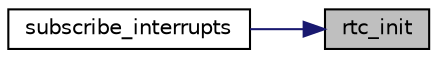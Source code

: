digraph "rtc_init"
{
 // LATEX_PDF_SIZE
  edge [fontname="Helvetica",fontsize="10",labelfontname="Helvetica",labelfontsize="10"];
  node [fontname="Helvetica",fontsize="10",shape=record];
  rankdir="RL";
  Node1 [label="rtc_init",height=0.2,width=0.4,color="black", fillcolor="grey75", style="filled", fontcolor="black",tooltip="Initializes the RTC. Call this function before starting to use it."];
  Node1 -> Node2 [dir="back",color="midnightblue",fontsize="10",style="solid",fontname="Helvetica"];
  Node2 [label="subscribe_interrupts",height=0.2,width=0.4,color="black", fillcolor="white", style="filled",URL="$group__driver.html#gac2adb984125ed73e6ab4567f23c47cd2",tooltip="Subscribe interrupts: keyboard, mouse, timer."];
}
